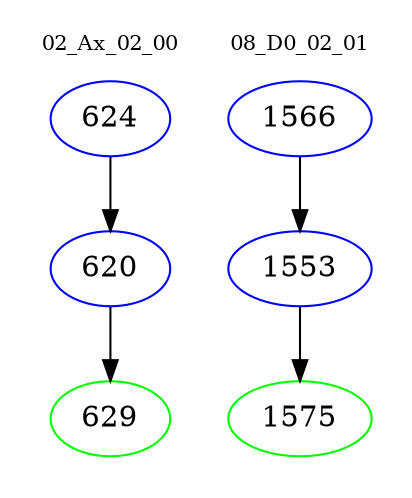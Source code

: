 digraph{
subgraph cluster_0 {
color = white
label = "02_Ax_02_00";
fontsize=10;
T0_624 [label="624", color="blue"]
T0_624 -> T0_620 [color="black"]
T0_620 [label="620", color="blue"]
T0_620 -> T0_629 [color="black"]
T0_629 [label="629", color="green"]
}
subgraph cluster_1 {
color = white
label = "08_D0_02_01";
fontsize=10;
T1_1566 [label="1566", color="blue"]
T1_1566 -> T1_1553 [color="black"]
T1_1553 [label="1553", color="blue"]
T1_1553 -> T1_1575 [color="black"]
T1_1575 [label="1575", color="green"]
}
}
